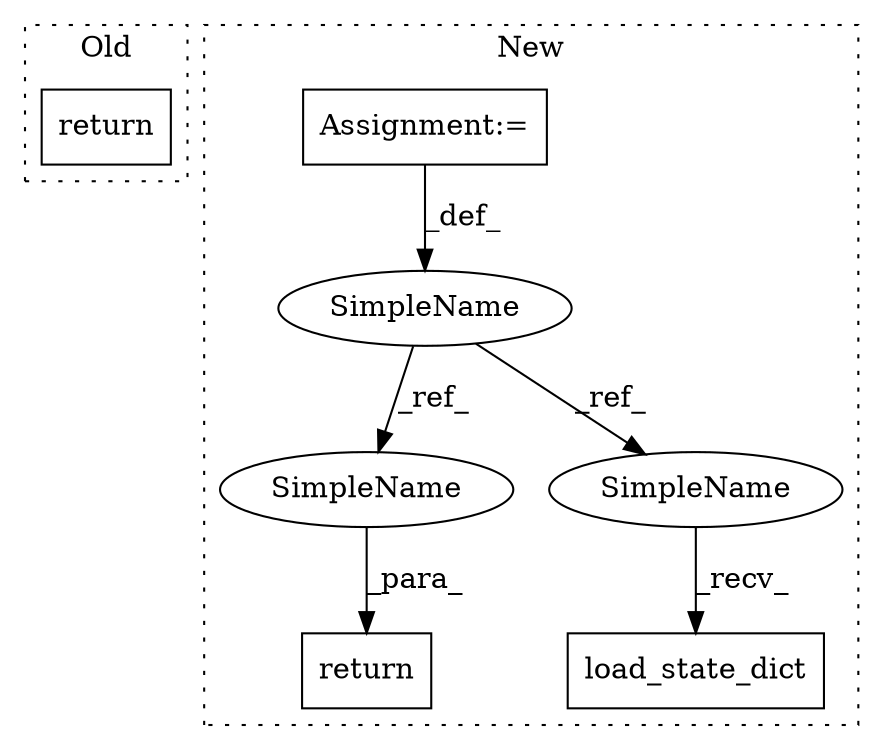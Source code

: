 digraph G {
subgraph cluster0 {
1 [label="return" a="41" s="493" l="7" shape="box"];
label = "Old";
style="dotted";
}
subgraph cluster1 {
2 [label="load_state_dict" a="32" s="737,805" l="16,1" shape="box"];
3 [label="SimpleName" a="42" s="303" l="5" shape="ellipse"];
4 [label="return" a="41" s="818" l="7" shape="box"];
5 [label="Assignment:=" a="7" s="308" l="1" shape="box"];
6 [label="SimpleName" a="42" s="825" l="5" shape="ellipse"];
7 [label="SimpleName" a="42" s="731" l="5" shape="ellipse"];
label = "New";
style="dotted";
}
3 -> 6 [label="_ref_"];
3 -> 7 [label="_ref_"];
5 -> 3 [label="_def_"];
6 -> 4 [label="_para_"];
7 -> 2 [label="_recv_"];
}